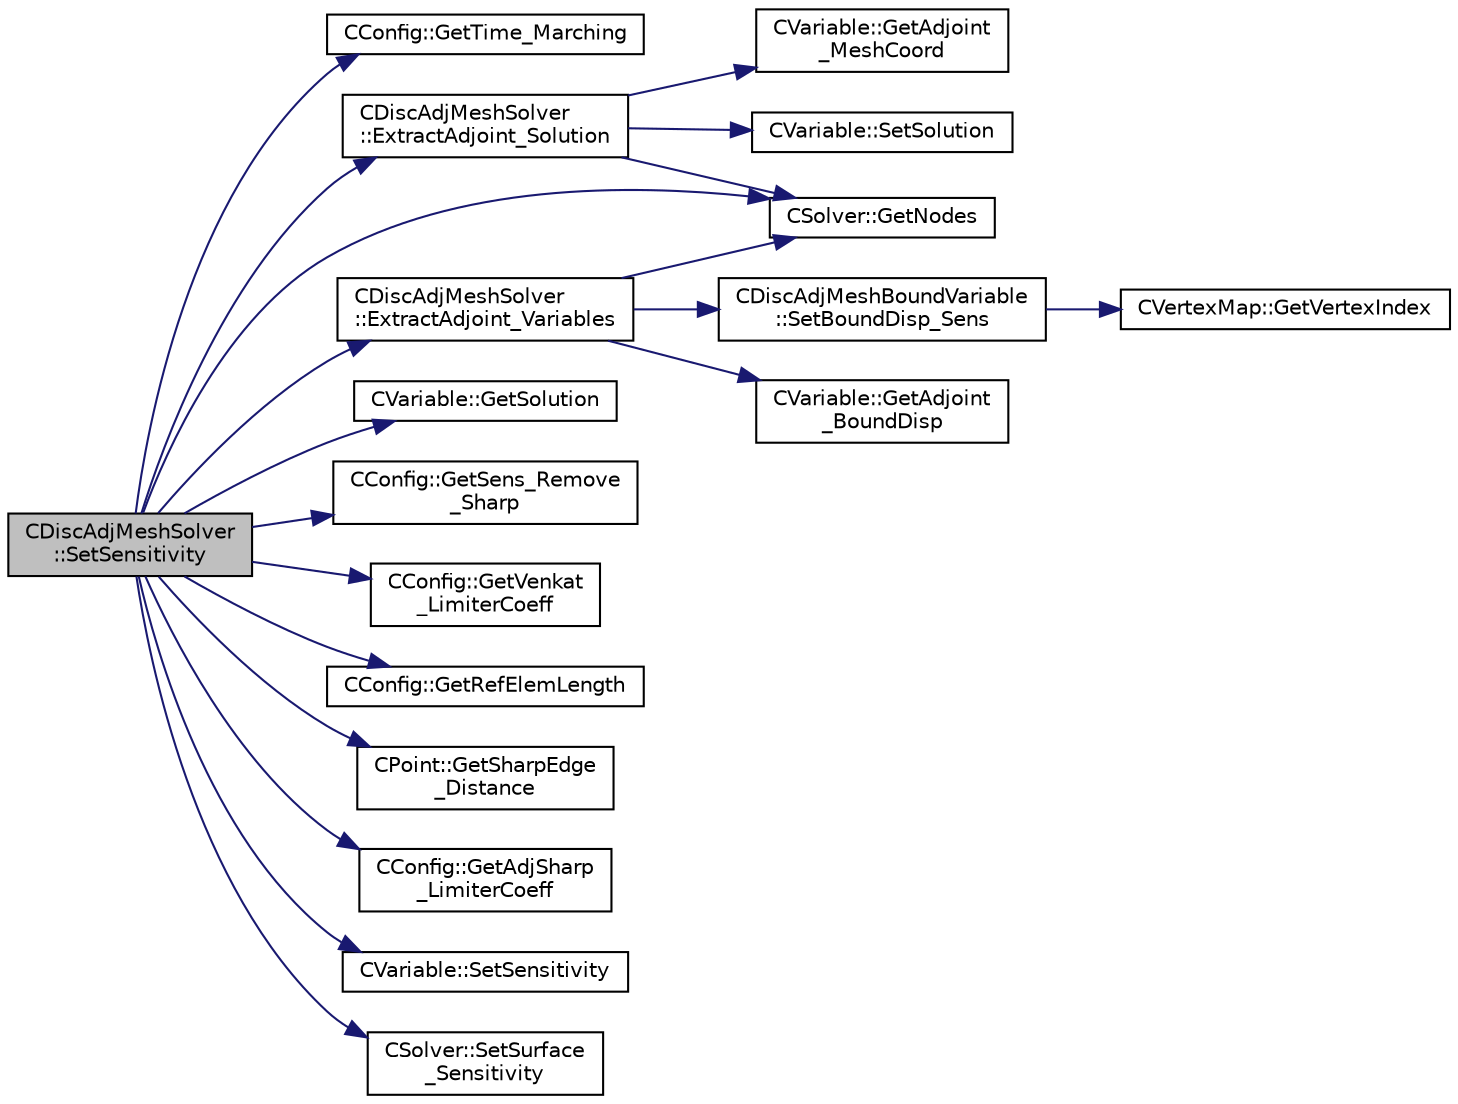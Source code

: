 digraph "CDiscAdjMeshSolver::SetSensitivity"
{
  edge [fontname="Helvetica",fontsize="10",labelfontname="Helvetica",labelfontsize="10"];
  node [fontname="Helvetica",fontsize="10",shape=record];
  rankdir="LR";
  Node76 [label="CDiscAdjMeshSolver\l::SetSensitivity",height=0.2,width=0.4,color="black", fillcolor="grey75", style="filled", fontcolor="black"];
  Node76 -> Node77 [color="midnightblue",fontsize="10",style="solid",fontname="Helvetica"];
  Node77 [label="CConfig::GetTime_Marching",height=0.2,width=0.4,color="black", fillcolor="white", style="filled",URL="$class_c_config.html#a864d499ce740184803607801c47abda7",tooltip="Provides information about the time integration, and change the write in the output files information..."];
  Node76 -> Node78 [color="midnightblue",fontsize="10",style="solid",fontname="Helvetica"];
  Node78 [label="CDiscAdjMeshSolver\l::ExtractAdjoint_Solution",height=0.2,width=0.4,color="black", fillcolor="white", style="filled",URL="$class_c_disc_adj_mesh_solver.html#a18858902f05e4b7158c7b2b37261f8fa",tooltip="Sets the adjoint values of the input variables of the flow (+turb.) iteration after tape has been eva..."];
  Node78 -> Node79 [color="midnightblue",fontsize="10",style="solid",fontname="Helvetica"];
  Node79 [label="CSolver::GetNodes",height=0.2,width=0.4,color="black", fillcolor="white", style="filled",URL="$class_c_solver.html#af3198e52a2ea377bb765647b5e697197",tooltip="Allow outside access to the nodes of the solver, containing conservatives, primitives, etc. "];
  Node78 -> Node80 [color="midnightblue",fontsize="10",style="solid",fontname="Helvetica"];
  Node80 [label="CVariable::GetAdjoint\l_MeshCoord",height=0.2,width=0.4,color="black", fillcolor="white", style="filled",URL="$class_c_variable.html#ace50f77795ec914fa65019def6c7b914",tooltip="A virtual member. Recover the value of the adjoint of the mesh coordinates. "];
  Node78 -> Node81 [color="midnightblue",fontsize="10",style="solid",fontname="Helvetica"];
  Node81 [label="CVariable::SetSolution",height=0.2,width=0.4,color="black", fillcolor="white", style="filled",URL="$class_c_variable.html#a22fbbd7bc6491672843000644a05c6a5",tooltip="Set the value of the solution, all variables. "];
  Node76 -> Node82 [color="midnightblue",fontsize="10",style="solid",fontname="Helvetica"];
  Node82 [label="CDiscAdjMeshSolver\l::ExtractAdjoint_Variables",height=0.2,width=0.4,color="black", fillcolor="white", style="filled",URL="$class_c_disc_adj_mesh_solver.html#a08c5a89391dcde05f03aa94f27c1b50b",tooltip="A virtual member. "];
  Node82 -> Node79 [color="midnightblue",fontsize="10",style="solid",fontname="Helvetica"];
  Node82 -> Node83 [color="midnightblue",fontsize="10",style="solid",fontname="Helvetica"];
  Node83 [label="CVariable::GetAdjoint\l_BoundDisp",height=0.2,width=0.4,color="black", fillcolor="white", style="filled",URL="$class_c_variable.html#afec4e4c79c22cf6d497d4c4300218caf",tooltip="A virtual member. Recover the value of the adjoint of the boundary displacements. ..."];
  Node82 -> Node84 [color="midnightblue",fontsize="10",style="solid",fontname="Helvetica"];
  Node84 [label="CDiscAdjMeshBoundVariable\l::SetBoundDisp_Sens",height=0.2,width=0.4,color="black", fillcolor="white", style="filled",URL="$class_c_disc_adj_mesh_bound_variable.html#a8073a334beca3aacd2866e3e87eef060",tooltip="Set the value of the sensitivity with respect to the undeformed coordinates. "];
  Node84 -> Node85 [color="midnightblue",fontsize="10",style="solid",fontname="Helvetica"];
  Node85 [label="CVertexMap::GetVertexIndex",height=0.2,width=0.4,color="black", fillcolor="white", style="filled",URL="$class_c_vertex_map.html#ae62665f7065cb9e31c2aec1ec90c0afc",tooltip="Convert a point index to vertex index. "];
  Node76 -> Node86 [color="midnightblue",fontsize="10",style="solid",fontname="Helvetica"];
  Node86 [label="CVariable::GetSolution",height=0.2,width=0.4,color="black", fillcolor="white", style="filled",URL="$class_c_variable.html#a261483e39c23c1de7cb9aea7e917c121",tooltip="Get the solution. "];
  Node76 -> Node87 [color="midnightblue",fontsize="10",style="solid",fontname="Helvetica"];
  Node87 [label="CConfig::GetSens_Remove\l_Sharp",height=0.2,width=0.4,color="black", fillcolor="white", style="filled",URL="$class_c_config.html#a4a3e0d23ca5aa001d53b51278b27e30c",tooltip="Provides information about if the sharp edges are going to be removed from the sensitivity. "];
  Node76 -> Node88 [color="midnightblue",fontsize="10",style="solid",fontname="Helvetica"];
  Node88 [label="CConfig::GetVenkat\l_LimiterCoeff",height=0.2,width=0.4,color="black", fillcolor="white", style="filled",URL="$class_c_config.html#a7c9a37fc529a0e40f642ea7493c0f984",tooltip="Get the value of limiter coefficient. "];
  Node76 -> Node89 [color="midnightblue",fontsize="10",style="solid",fontname="Helvetica"];
  Node89 [label="CConfig::GetRefElemLength",height=0.2,width=0.4,color="black", fillcolor="white", style="filled",URL="$class_c_config.html#ad5181b03db54ee2a993a9adb56af8bb8",tooltip="Get the reference element length for computing the slope limiting epsilon. "];
  Node76 -> Node90 [color="midnightblue",fontsize="10",style="solid",fontname="Helvetica"];
  Node90 [label="CPoint::GetSharpEdge\l_Distance",height=0.2,width=0.4,color="black", fillcolor="white", style="filled",URL="$class_c_point.html#aee24c111e6154c620a13be15dff0b5e1",tooltip="Get the value of the distance to a sharp edge. "];
  Node76 -> Node91 [color="midnightblue",fontsize="10",style="solid",fontname="Helvetica"];
  Node91 [label="CConfig::GetAdjSharp\l_LimiterCoeff",height=0.2,width=0.4,color="black", fillcolor="white", style="filled",URL="$class_c_config.html#ad73417c1bca6d256bdc6c012d9dfd781",tooltip="Get the value of sharp edge limiter. "];
  Node76 -> Node79 [color="midnightblue",fontsize="10",style="solid",fontname="Helvetica"];
  Node76 -> Node92 [color="midnightblue",fontsize="10",style="solid",fontname="Helvetica"];
  Node92 [label="CVariable::SetSensitivity",height=0.2,width=0.4,color="black", fillcolor="white", style="filled",URL="$class_c_variable.html#a390eb9a4c1d544496932479d9a762df3",tooltip="Set the sensitivity at the node. "];
  Node76 -> Node93 [color="midnightblue",fontsize="10",style="solid",fontname="Helvetica"];
  Node93 [label="CSolver::SetSurface\l_Sensitivity",height=0.2,width=0.4,color="black", fillcolor="white", style="filled",URL="$class_c_solver.html#aa86612e936903ac4cfb20b832098d953",tooltip="A virtual member. "];
}

